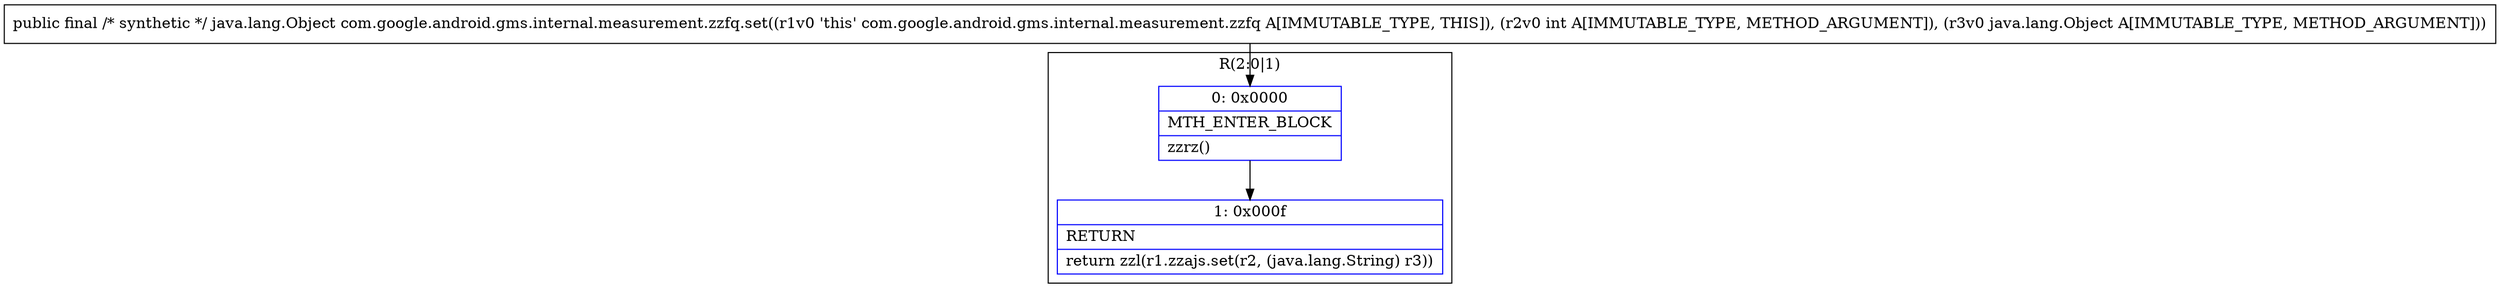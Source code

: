 digraph "CFG forcom.google.android.gms.internal.measurement.zzfq.set(ILjava\/lang\/Object;)Ljava\/lang\/Object;" {
subgraph cluster_Region_1615470090 {
label = "R(2:0|1)";
node [shape=record,color=blue];
Node_0 [shape=record,label="{0\:\ 0x0000|MTH_ENTER_BLOCK\l|zzrz()\l}"];
Node_1 [shape=record,label="{1\:\ 0x000f|RETURN\l|return zzl(r1.zzajs.set(r2, (java.lang.String) r3))\l}"];
}
MethodNode[shape=record,label="{public final \/* synthetic *\/ java.lang.Object com.google.android.gms.internal.measurement.zzfq.set((r1v0 'this' com.google.android.gms.internal.measurement.zzfq A[IMMUTABLE_TYPE, THIS]), (r2v0 int A[IMMUTABLE_TYPE, METHOD_ARGUMENT]), (r3v0 java.lang.Object A[IMMUTABLE_TYPE, METHOD_ARGUMENT])) }"];
MethodNode -> Node_0;
Node_0 -> Node_1;
}

